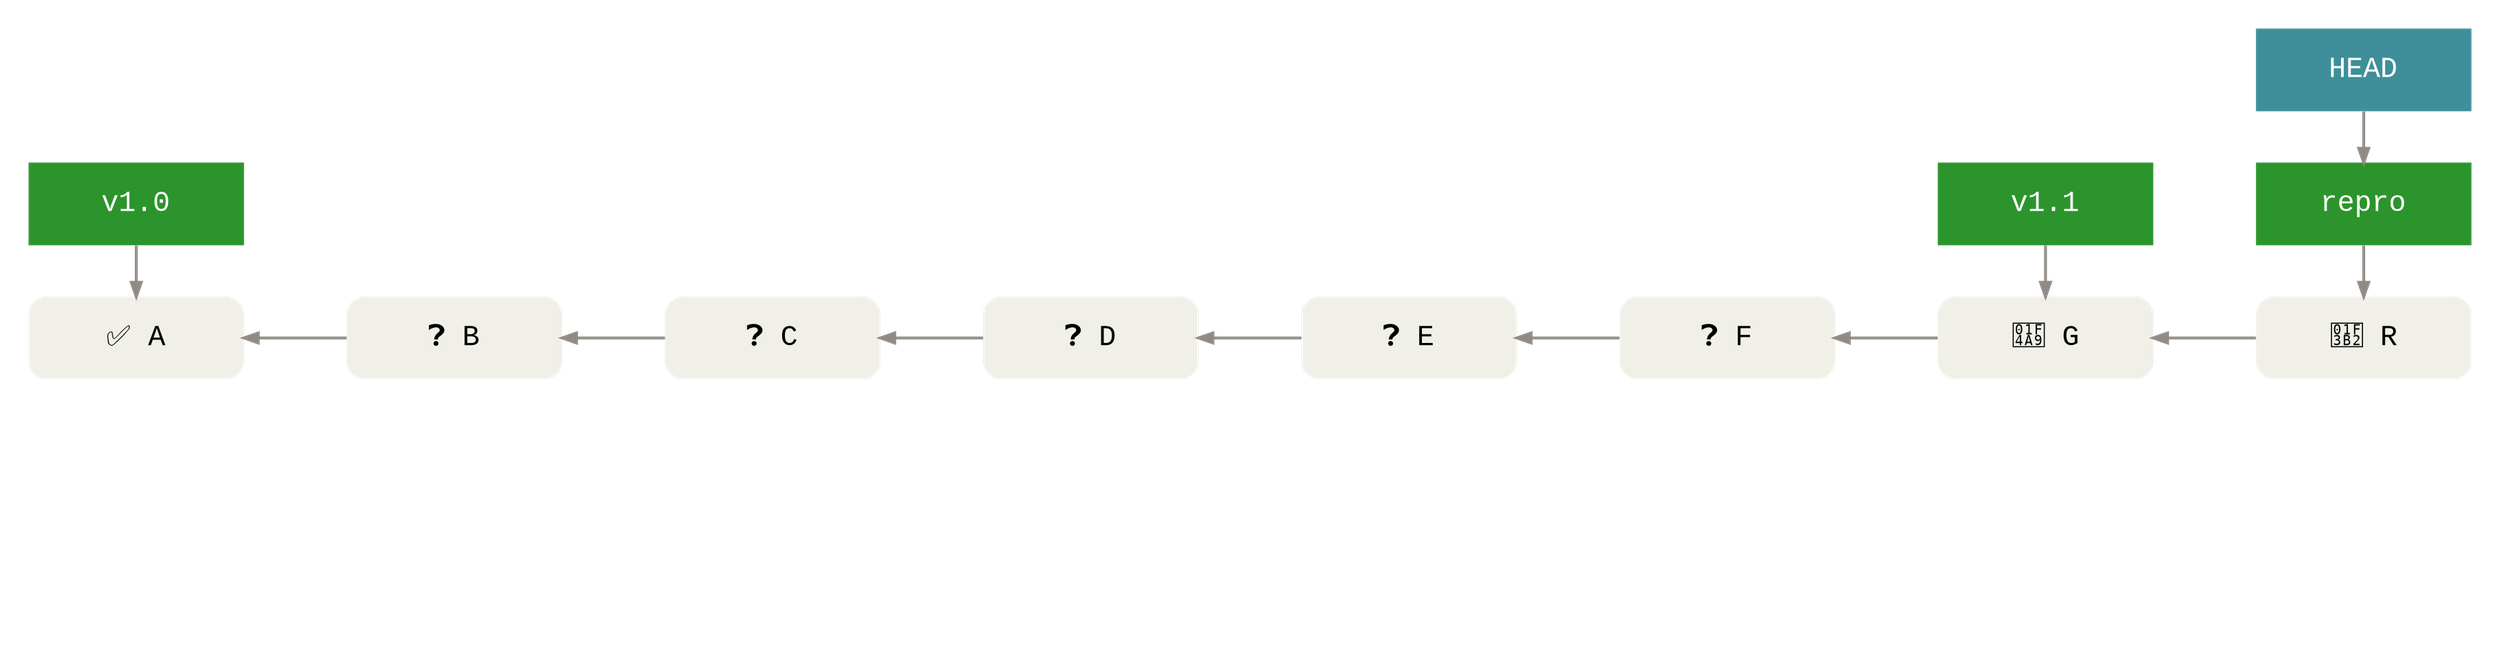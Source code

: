 digraph Git {
  bgcolor="transparent"

  rankdir=LR
  ranksep=1
  nodesep=.5
  splines=line

  edge [color="#8f8a83"
        penwidth=2
        dir="back"]
  node [shape=box
        fontname="Menlo, Monaco, Consolas, Lucida Console, Courier New, monospace"
        fontsize=20
        margin=".2,.23"
        width=2.1
        height=.8
        fixedsize=true
        penwidth=0]

  node [style="rounded,filled"
        fillcolor="#f0efe8"]
  A [label="✅ A"]
  B [label="❓ B"]
  C [label="❓ C"]
  D [label="❓ D"]
  E [label="❓ E"]
  F [label="❓ F"]
  G [label="💩 G"]
  R [label="🎲 R"]
  A -> B -> C -> D -> E -> F -> G -> R

  node [style="filled"
        fontcolor="#ffffff"
        fillcolor="#2c942c"]

  subgraph cluster_v1_0 {
    style=invis
    {
      rank=same
      v1_0 [label="v1.0"]
      A -> v1_0
    }
  }

  subgraph cluster_v1_1 {
    style=invis
    {
      rank=same
      v1_1 [label="v1.1"]
      G -> v1_1
    }
  }

  subgraph cluster_repro {
    style=invis
    {
      rank=same
      repro [label="repro"]
      R -> repro
      HEAD [fillcolor="#3e8f99"]
      repro -> HEAD
    }
  }

  edge [style=invis]
  node [style=invis]

  1 -> 2 -> 3 -> 4 -> R_
  D -> R_

  // No cluster draws label below.
  {
    rank=same
    // Hide, but make node occupy space.
    HEAD_invis
    R_ -> HEAD_invis
  }
}
